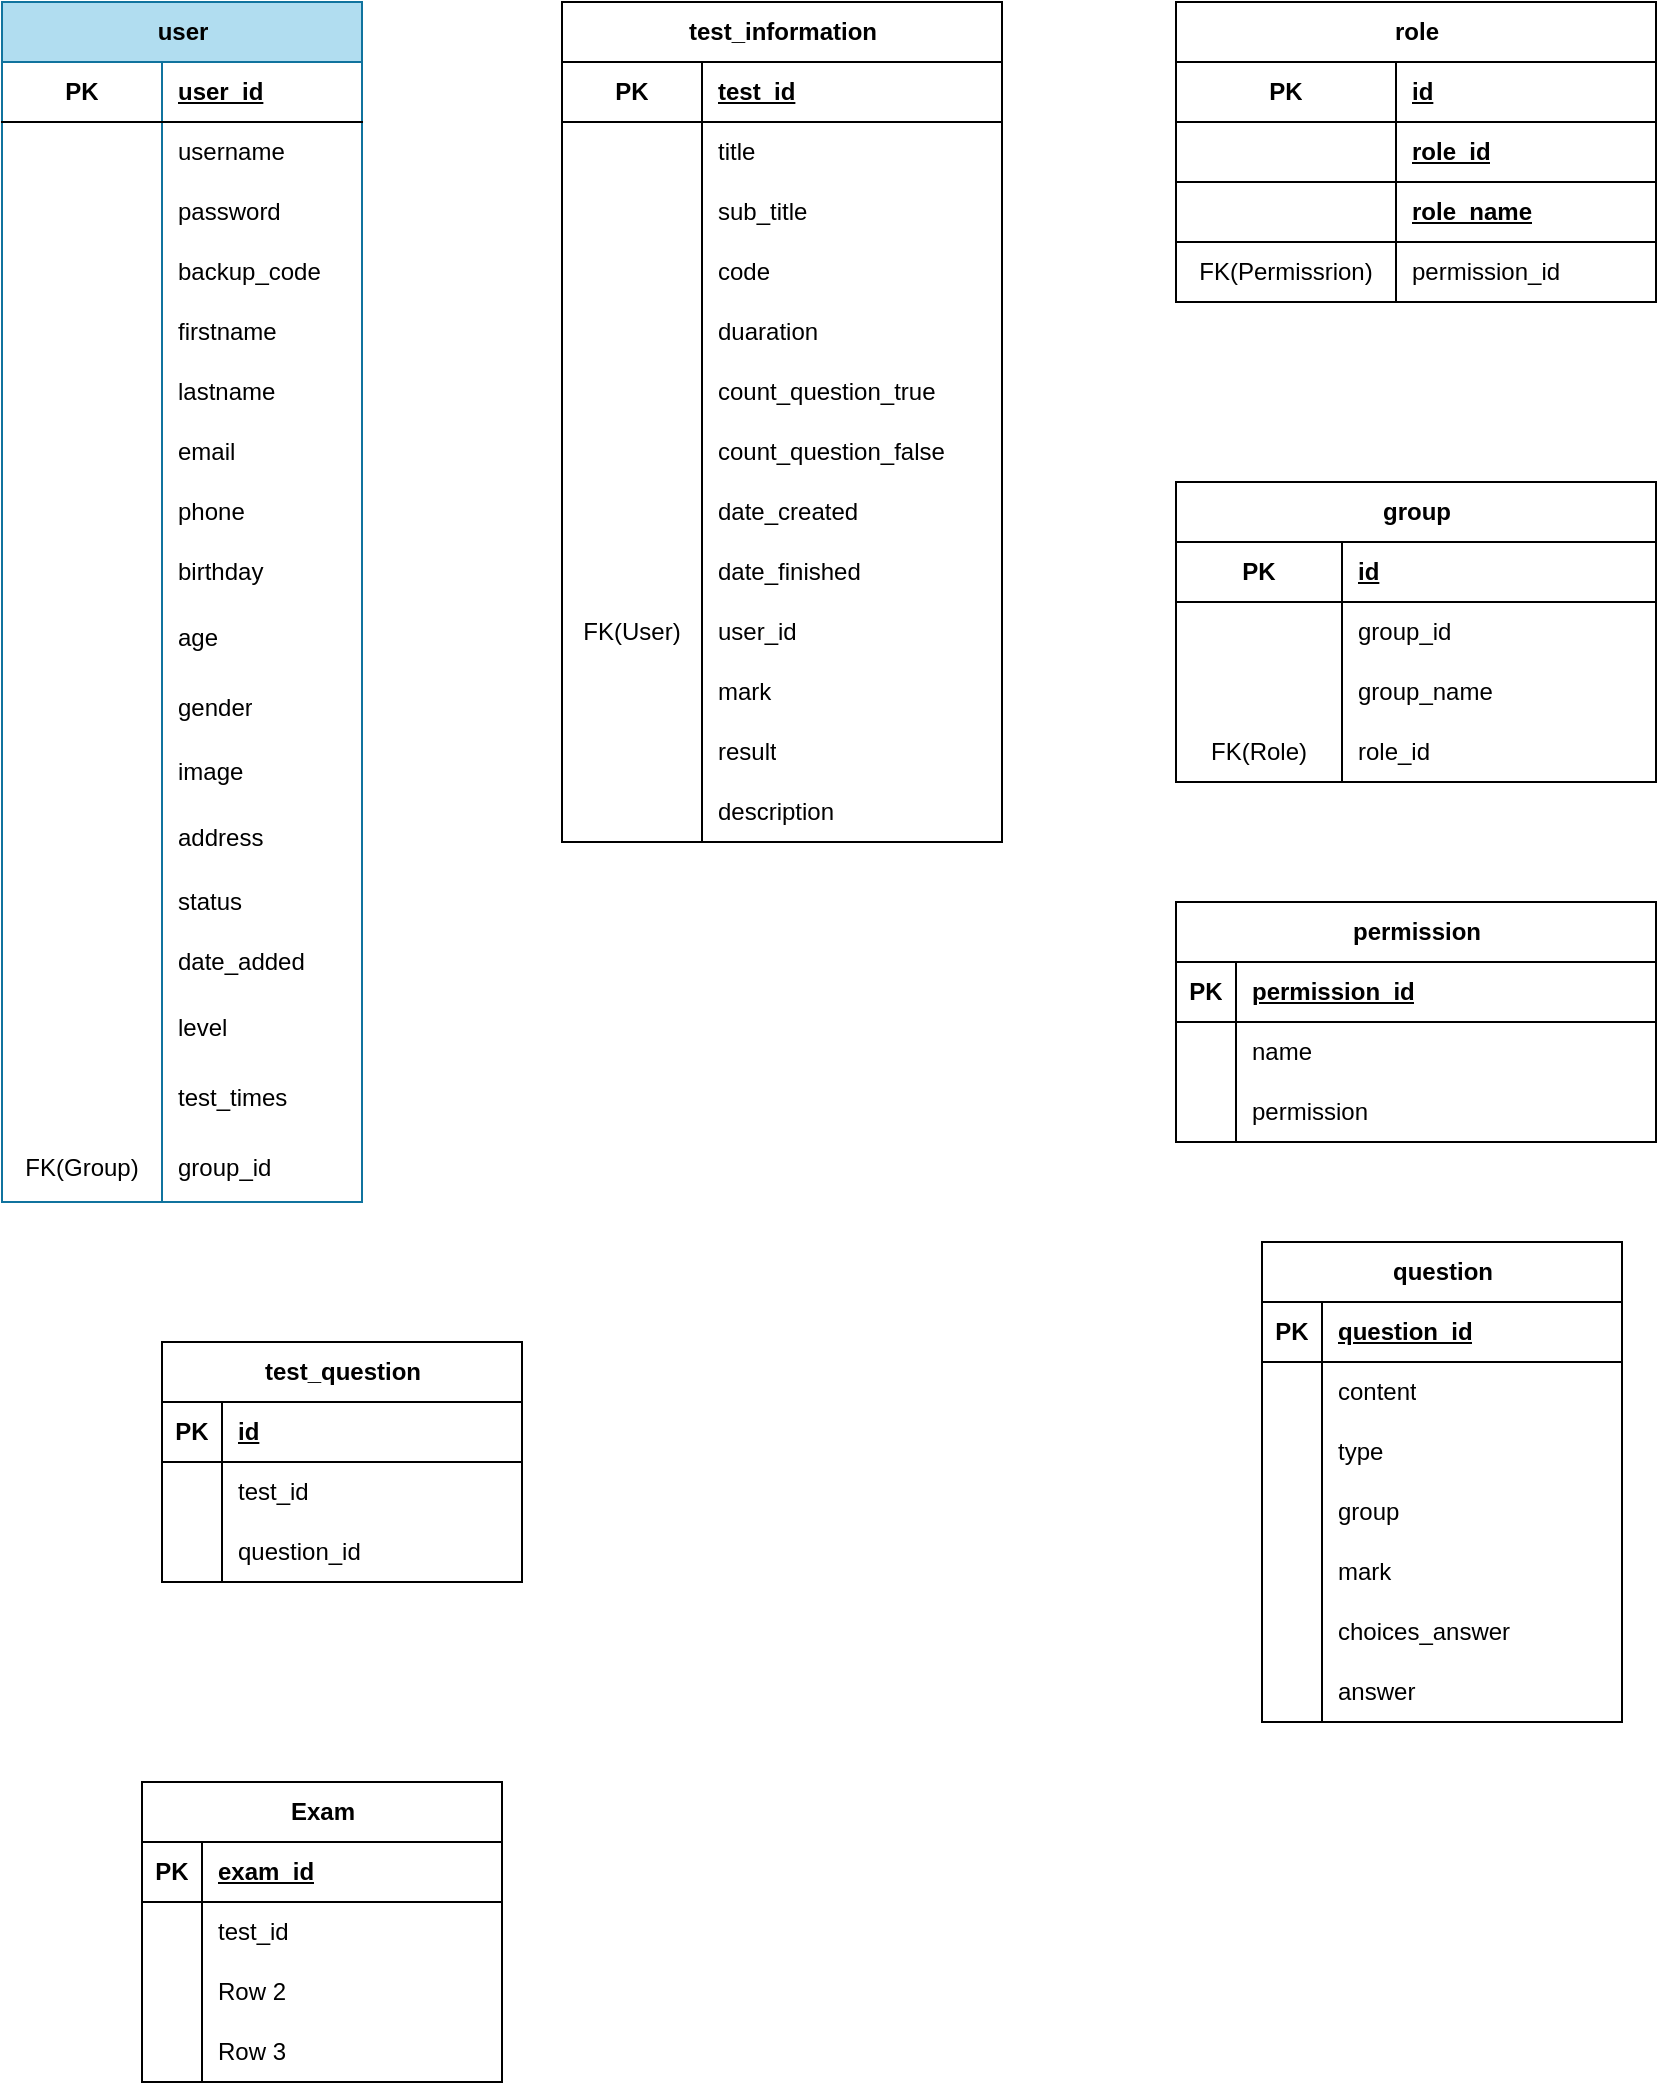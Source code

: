 <mxfile version="21.2.9" type="github">
  <diagram name="Trang-1" id="Cdz3vKeQnoIULwgqPeVI">
    <mxGraphModel dx="712" dy="754" grid="1" gridSize="10" guides="1" tooltips="1" connect="1" arrows="1" fold="1" page="1" pageScale="1" pageWidth="827" pageHeight="1169" math="0" shadow="0">
      <root>
        <mxCell id="0" />
        <mxCell id="1" parent="0" />
        <mxCell id="54f1GovUBqZnUj5Ud0q6-23" value="test_information" style="shape=table;startSize=30;container=1;collapsible=1;childLayout=tableLayout;fixedRows=1;rowLines=0;fontStyle=1;align=center;resizeLast=1;html=1;" parent="1" vertex="1">
          <mxGeometry x="280" y="40" width="220" height="420" as="geometry" />
        </mxCell>
        <mxCell id="54f1GovUBqZnUj5Ud0q6-24" value="" style="shape=tableRow;horizontal=0;startSize=0;swimlaneHead=0;swimlaneBody=0;fillColor=none;collapsible=0;dropTarget=0;points=[[0,0.5],[1,0.5]];portConstraint=eastwest;top=0;left=0;right=0;bottom=1;" parent="54f1GovUBqZnUj5Ud0q6-23" vertex="1">
          <mxGeometry y="30" width="220" height="30" as="geometry" />
        </mxCell>
        <mxCell id="54f1GovUBqZnUj5Ud0q6-25" value="PK" style="shape=partialRectangle;connectable=0;fillColor=none;top=0;left=0;bottom=0;right=0;fontStyle=1;overflow=hidden;whiteSpace=wrap;html=1;" parent="54f1GovUBqZnUj5Ud0q6-24" vertex="1">
          <mxGeometry width="70" height="30" as="geometry">
            <mxRectangle width="70" height="30" as="alternateBounds" />
          </mxGeometry>
        </mxCell>
        <mxCell id="54f1GovUBqZnUj5Ud0q6-26" value="test_id" style="shape=partialRectangle;connectable=0;fillColor=none;top=0;left=0;bottom=0;right=0;align=left;spacingLeft=6;fontStyle=5;overflow=hidden;whiteSpace=wrap;html=1;" parent="54f1GovUBqZnUj5Ud0q6-24" vertex="1">
          <mxGeometry x="70" width="150" height="30" as="geometry">
            <mxRectangle width="150" height="30" as="alternateBounds" />
          </mxGeometry>
        </mxCell>
        <mxCell id="54f1GovUBqZnUj5Ud0q6-27" value="" style="shape=tableRow;horizontal=0;startSize=0;swimlaneHead=0;swimlaneBody=0;fillColor=none;collapsible=0;dropTarget=0;points=[[0,0.5],[1,0.5]];portConstraint=eastwest;top=0;left=0;right=0;bottom=0;" parent="54f1GovUBqZnUj5Ud0q6-23" vertex="1">
          <mxGeometry y="60" width="220" height="30" as="geometry" />
        </mxCell>
        <mxCell id="54f1GovUBqZnUj5Ud0q6-28" value="" style="shape=partialRectangle;connectable=0;fillColor=none;top=0;left=0;bottom=0;right=0;editable=1;overflow=hidden;whiteSpace=wrap;html=1;" parent="54f1GovUBqZnUj5Ud0q6-27" vertex="1">
          <mxGeometry width="70" height="30" as="geometry">
            <mxRectangle width="70" height="30" as="alternateBounds" />
          </mxGeometry>
        </mxCell>
        <mxCell id="54f1GovUBqZnUj5Ud0q6-29" value="title" style="shape=partialRectangle;connectable=0;fillColor=none;top=0;left=0;bottom=0;right=0;align=left;spacingLeft=6;overflow=hidden;whiteSpace=wrap;html=1;" parent="54f1GovUBqZnUj5Ud0q6-27" vertex="1">
          <mxGeometry x="70" width="150" height="30" as="geometry">
            <mxRectangle width="150" height="30" as="alternateBounds" />
          </mxGeometry>
        </mxCell>
        <mxCell id="BmNx6DvhipCwxeSsactK-32" value="" style="shape=tableRow;horizontal=0;startSize=0;swimlaneHead=0;swimlaneBody=0;fillColor=none;collapsible=0;dropTarget=0;points=[[0,0.5],[1,0.5]];portConstraint=eastwest;top=0;left=0;right=0;bottom=0;" parent="54f1GovUBqZnUj5Ud0q6-23" vertex="1">
          <mxGeometry y="90" width="220" height="30" as="geometry" />
        </mxCell>
        <mxCell id="BmNx6DvhipCwxeSsactK-33" value="" style="shape=partialRectangle;connectable=0;fillColor=none;top=0;left=0;bottom=0;right=0;editable=1;overflow=hidden;whiteSpace=wrap;html=1;" parent="BmNx6DvhipCwxeSsactK-32" vertex="1">
          <mxGeometry width="70" height="30" as="geometry">
            <mxRectangle width="70" height="30" as="alternateBounds" />
          </mxGeometry>
        </mxCell>
        <mxCell id="BmNx6DvhipCwxeSsactK-34" value="sub_title" style="shape=partialRectangle;connectable=0;fillColor=none;top=0;left=0;bottom=0;right=0;align=left;spacingLeft=6;overflow=hidden;whiteSpace=wrap;html=1;" parent="BmNx6DvhipCwxeSsactK-32" vertex="1">
          <mxGeometry x="70" width="150" height="30" as="geometry">
            <mxRectangle width="150" height="30" as="alternateBounds" />
          </mxGeometry>
        </mxCell>
        <mxCell id="54f1GovUBqZnUj5Ud0q6-30" value="" style="shape=tableRow;horizontal=0;startSize=0;swimlaneHead=0;swimlaneBody=0;fillColor=none;collapsible=0;dropTarget=0;points=[[0,0.5],[1,0.5]];portConstraint=eastwest;top=0;left=0;right=0;bottom=0;" parent="54f1GovUBqZnUj5Ud0q6-23" vertex="1">
          <mxGeometry y="120" width="220" height="30" as="geometry" />
        </mxCell>
        <mxCell id="54f1GovUBqZnUj5Ud0q6-31" value="" style="shape=partialRectangle;connectable=0;fillColor=none;top=0;left=0;bottom=0;right=0;editable=1;overflow=hidden;whiteSpace=wrap;html=1;" parent="54f1GovUBqZnUj5Ud0q6-30" vertex="1">
          <mxGeometry width="70" height="30" as="geometry">
            <mxRectangle width="70" height="30" as="alternateBounds" />
          </mxGeometry>
        </mxCell>
        <mxCell id="54f1GovUBqZnUj5Ud0q6-32" value="code" style="shape=partialRectangle;connectable=0;fillColor=none;top=0;left=0;bottom=0;right=0;align=left;spacingLeft=6;overflow=hidden;whiteSpace=wrap;html=1;" parent="54f1GovUBqZnUj5Ud0q6-30" vertex="1">
          <mxGeometry x="70" width="150" height="30" as="geometry">
            <mxRectangle width="150" height="30" as="alternateBounds" />
          </mxGeometry>
        </mxCell>
        <mxCell id="54f1GovUBqZnUj5Ud0q6-33" value="" style="shape=tableRow;horizontal=0;startSize=0;swimlaneHead=0;swimlaneBody=0;fillColor=none;collapsible=0;dropTarget=0;points=[[0,0.5],[1,0.5]];portConstraint=eastwest;top=0;left=0;right=0;bottom=0;" parent="54f1GovUBqZnUj5Ud0q6-23" vertex="1">
          <mxGeometry y="150" width="220" height="30" as="geometry" />
        </mxCell>
        <mxCell id="54f1GovUBqZnUj5Ud0q6-34" value="" style="shape=partialRectangle;connectable=0;fillColor=none;top=0;left=0;bottom=0;right=0;editable=1;overflow=hidden;whiteSpace=wrap;html=1;" parent="54f1GovUBqZnUj5Ud0q6-33" vertex="1">
          <mxGeometry width="70" height="30" as="geometry">
            <mxRectangle width="70" height="30" as="alternateBounds" />
          </mxGeometry>
        </mxCell>
        <mxCell id="54f1GovUBqZnUj5Ud0q6-35" value="duaration" style="shape=partialRectangle;connectable=0;fillColor=none;top=0;left=0;bottom=0;right=0;align=left;spacingLeft=6;overflow=hidden;whiteSpace=wrap;html=1;" parent="54f1GovUBqZnUj5Ud0q6-33" vertex="1">
          <mxGeometry x="70" width="150" height="30" as="geometry">
            <mxRectangle width="150" height="30" as="alternateBounds" />
          </mxGeometry>
        </mxCell>
        <mxCell id="54f1GovUBqZnUj5Ud0q6-36" value="" style="shape=tableRow;horizontal=0;startSize=0;swimlaneHead=0;swimlaneBody=0;fillColor=none;collapsible=0;dropTarget=0;points=[[0,0.5],[1,0.5]];portConstraint=eastwest;top=0;left=0;right=0;bottom=0;" parent="54f1GovUBqZnUj5Ud0q6-23" vertex="1">
          <mxGeometry y="180" width="220" height="30" as="geometry" />
        </mxCell>
        <mxCell id="54f1GovUBqZnUj5Ud0q6-37" value="" style="shape=partialRectangle;connectable=0;fillColor=none;top=0;left=0;bottom=0;right=0;editable=1;overflow=hidden;whiteSpace=wrap;html=1;" parent="54f1GovUBqZnUj5Ud0q6-36" vertex="1">
          <mxGeometry width="70" height="30" as="geometry">
            <mxRectangle width="70" height="30" as="alternateBounds" />
          </mxGeometry>
        </mxCell>
        <mxCell id="54f1GovUBqZnUj5Ud0q6-38" value="count_question_true" style="shape=partialRectangle;connectable=0;fillColor=none;top=0;left=0;bottom=0;right=0;align=left;spacingLeft=6;overflow=hidden;whiteSpace=wrap;html=1;" parent="54f1GovUBqZnUj5Ud0q6-36" vertex="1">
          <mxGeometry x="70" width="150" height="30" as="geometry">
            <mxRectangle width="150" height="30" as="alternateBounds" />
          </mxGeometry>
        </mxCell>
        <mxCell id="54f1GovUBqZnUj5Ud0q6-114" value="" style="shape=tableRow;horizontal=0;startSize=0;swimlaneHead=0;swimlaneBody=0;fillColor=none;collapsible=0;dropTarget=0;points=[[0,0.5],[1,0.5]];portConstraint=eastwest;top=0;left=0;right=0;bottom=0;" parent="54f1GovUBqZnUj5Ud0q6-23" vertex="1">
          <mxGeometry y="210" width="220" height="30" as="geometry" />
        </mxCell>
        <mxCell id="54f1GovUBqZnUj5Ud0q6-115" value="" style="shape=partialRectangle;connectable=0;fillColor=none;top=0;left=0;bottom=0;right=0;editable=1;overflow=hidden;whiteSpace=wrap;html=1;" parent="54f1GovUBqZnUj5Ud0q6-114" vertex="1">
          <mxGeometry width="70" height="30" as="geometry">
            <mxRectangle width="70" height="30" as="alternateBounds" />
          </mxGeometry>
        </mxCell>
        <mxCell id="54f1GovUBqZnUj5Ud0q6-116" value="count_question_false" style="shape=partialRectangle;connectable=0;fillColor=none;top=0;left=0;bottom=0;right=0;align=left;spacingLeft=6;overflow=hidden;whiteSpace=wrap;html=1;" parent="54f1GovUBqZnUj5Ud0q6-114" vertex="1">
          <mxGeometry x="70" width="150" height="30" as="geometry">
            <mxRectangle width="150" height="30" as="alternateBounds" />
          </mxGeometry>
        </mxCell>
        <mxCell id="54f1GovUBqZnUj5Ud0q6-117" value="" style="shape=tableRow;horizontal=0;startSize=0;swimlaneHead=0;swimlaneBody=0;fillColor=none;collapsible=0;dropTarget=0;points=[[0,0.5],[1,0.5]];portConstraint=eastwest;top=0;left=0;right=0;bottom=0;" parent="54f1GovUBqZnUj5Ud0q6-23" vertex="1">
          <mxGeometry y="240" width="220" height="30" as="geometry" />
        </mxCell>
        <mxCell id="54f1GovUBqZnUj5Ud0q6-118" value="" style="shape=partialRectangle;connectable=0;fillColor=none;top=0;left=0;bottom=0;right=0;editable=1;overflow=hidden;whiteSpace=wrap;html=1;" parent="54f1GovUBqZnUj5Ud0q6-117" vertex="1">
          <mxGeometry width="70" height="30" as="geometry">
            <mxRectangle width="70" height="30" as="alternateBounds" />
          </mxGeometry>
        </mxCell>
        <mxCell id="54f1GovUBqZnUj5Ud0q6-119" value="date_created" style="shape=partialRectangle;connectable=0;fillColor=none;top=0;left=0;bottom=0;right=0;align=left;spacingLeft=6;overflow=hidden;whiteSpace=wrap;html=1;" parent="54f1GovUBqZnUj5Ud0q6-117" vertex="1">
          <mxGeometry x="70" width="150" height="30" as="geometry">
            <mxRectangle width="150" height="30" as="alternateBounds" />
          </mxGeometry>
        </mxCell>
        <mxCell id="54f1GovUBqZnUj5Ud0q6-120" value="" style="shape=tableRow;horizontal=0;startSize=0;swimlaneHead=0;swimlaneBody=0;fillColor=none;collapsible=0;dropTarget=0;points=[[0,0.5],[1,0.5]];portConstraint=eastwest;top=0;left=0;right=0;bottom=0;" parent="54f1GovUBqZnUj5Ud0q6-23" vertex="1">
          <mxGeometry y="270" width="220" height="30" as="geometry" />
        </mxCell>
        <mxCell id="54f1GovUBqZnUj5Ud0q6-121" value="" style="shape=partialRectangle;connectable=0;fillColor=none;top=0;left=0;bottom=0;right=0;editable=1;overflow=hidden;whiteSpace=wrap;html=1;" parent="54f1GovUBqZnUj5Ud0q6-120" vertex="1">
          <mxGeometry width="70" height="30" as="geometry">
            <mxRectangle width="70" height="30" as="alternateBounds" />
          </mxGeometry>
        </mxCell>
        <mxCell id="54f1GovUBqZnUj5Ud0q6-122" value="date_finished" style="shape=partialRectangle;connectable=0;fillColor=none;top=0;left=0;bottom=0;right=0;align=left;spacingLeft=6;overflow=hidden;whiteSpace=wrap;html=1;" parent="54f1GovUBqZnUj5Ud0q6-120" vertex="1">
          <mxGeometry x="70" width="150" height="30" as="geometry">
            <mxRectangle width="150" height="30" as="alternateBounds" />
          </mxGeometry>
        </mxCell>
        <mxCell id="54f1GovUBqZnUj5Ud0q6-39" value="" style="shape=tableRow;horizontal=0;startSize=0;swimlaneHead=0;swimlaneBody=0;fillColor=none;collapsible=0;dropTarget=0;points=[[0,0.5],[1,0.5]];portConstraint=eastwest;top=0;left=0;right=0;bottom=0;" parent="54f1GovUBqZnUj5Ud0q6-23" vertex="1">
          <mxGeometry y="300" width="220" height="30" as="geometry" />
        </mxCell>
        <mxCell id="54f1GovUBqZnUj5Ud0q6-40" value="FK(User)" style="shape=partialRectangle;connectable=0;fillColor=none;top=0;left=0;bottom=0;right=0;editable=1;overflow=hidden;whiteSpace=wrap;html=1;" parent="54f1GovUBqZnUj5Ud0q6-39" vertex="1">
          <mxGeometry width="70" height="30" as="geometry">
            <mxRectangle width="70" height="30" as="alternateBounds" />
          </mxGeometry>
        </mxCell>
        <mxCell id="54f1GovUBqZnUj5Ud0q6-41" value="user_id" style="shape=partialRectangle;connectable=0;fillColor=none;top=0;left=0;bottom=0;right=0;align=left;spacingLeft=6;overflow=hidden;whiteSpace=wrap;html=1;" parent="54f1GovUBqZnUj5Ud0q6-39" vertex="1">
          <mxGeometry x="70" width="150" height="30" as="geometry">
            <mxRectangle width="150" height="30" as="alternateBounds" />
          </mxGeometry>
        </mxCell>
        <mxCell id="54f1GovUBqZnUj5Ud0q6-42" value="" style="shape=tableRow;horizontal=0;startSize=0;swimlaneHead=0;swimlaneBody=0;fillColor=none;collapsible=0;dropTarget=0;points=[[0,0.5],[1,0.5]];portConstraint=eastwest;top=0;left=0;right=0;bottom=0;" parent="54f1GovUBqZnUj5Ud0q6-23" vertex="1">
          <mxGeometry y="330" width="220" height="30" as="geometry" />
        </mxCell>
        <mxCell id="54f1GovUBqZnUj5Ud0q6-43" value="" style="shape=partialRectangle;connectable=0;fillColor=none;top=0;left=0;bottom=0;right=0;editable=1;overflow=hidden;whiteSpace=wrap;html=1;" parent="54f1GovUBqZnUj5Ud0q6-42" vertex="1">
          <mxGeometry width="70" height="30" as="geometry">
            <mxRectangle width="70" height="30" as="alternateBounds" />
          </mxGeometry>
        </mxCell>
        <mxCell id="54f1GovUBqZnUj5Ud0q6-44" value="mark" style="shape=partialRectangle;connectable=0;fillColor=none;top=0;left=0;bottom=0;right=0;align=left;spacingLeft=6;overflow=hidden;whiteSpace=wrap;html=1;" parent="54f1GovUBqZnUj5Ud0q6-42" vertex="1">
          <mxGeometry x="70" width="150" height="30" as="geometry">
            <mxRectangle width="150" height="30" as="alternateBounds" />
          </mxGeometry>
        </mxCell>
        <mxCell id="54f1GovUBqZnUj5Ud0q6-111" value="" style="shape=tableRow;horizontal=0;startSize=0;swimlaneHead=0;swimlaneBody=0;fillColor=none;collapsible=0;dropTarget=0;points=[[0,0.5],[1,0.5]];portConstraint=eastwest;top=0;left=0;right=0;bottom=0;" parent="54f1GovUBqZnUj5Ud0q6-23" vertex="1">
          <mxGeometry y="360" width="220" height="30" as="geometry" />
        </mxCell>
        <mxCell id="54f1GovUBqZnUj5Ud0q6-112" value="" style="shape=partialRectangle;connectable=0;fillColor=none;top=0;left=0;bottom=0;right=0;editable=1;overflow=hidden;whiteSpace=wrap;html=1;" parent="54f1GovUBqZnUj5Ud0q6-111" vertex="1">
          <mxGeometry width="70" height="30" as="geometry">
            <mxRectangle width="70" height="30" as="alternateBounds" />
          </mxGeometry>
        </mxCell>
        <mxCell id="54f1GovUBqZnUj5Ud0q6-113" value="result" style="shape=partialRectangle;connectable=0;fillColor=none;top=0;left=0;bottom=0;right=0;align=left;spacingLeft=6;overflow=hidden;whiteSpace=wrap;html=1;" parent="54f1GovUBqZnUj5Ud0q6-111" vertex="1">
          <mxGeometry x="70" width="150" height="30" as="geometry">
            <mxRectangle width="150" height="30" as="alternateBounds" />
          </mxGeometry>
        </mxCell>
        <mxCell id="BmNx6DvhipCwxeSsactK-29" value="" style="shape=tableRow;horizontal=0;startSize=0;swimlaneHead=0;swimlaneBody=0;fillColor=none;collapsible=0;dropTarget=0;points=[[0,0.5],[1,0.5]];portConstraint=eastwest;top=0;left=0;right=0;bottom=0;" parent="54f1GovUBqZnUj5Ud0q6-23" vertex="1">
          <mxGeometry y="390" width="220" height="30" as="geometry" />
        </mxCell>
        <mxCell id="BmNx6DvhipCwxeSsactK-30" value="" style="shape=partialRectangle;connectable=0;fillColor=none;top=0;left=0;bottom=0;right=0;editable=1;overflow=hidden;whiteSpace=wrap;html=1;" parent="BmNx6DvhipCwxeSsactK-29" vertex="1">
          <mxGeometry width="70" height="30" as="geometry">
            <mxRectangle width="70" height="30" as="alternateBounds" />
          </mxGeometry>
        </mxCell>
        <mxCell id="BmNx6DvhipCwxeSsactK-31" value="description" style="shape=partialRectangle;connectable=0;fillColor=none;top=0;left=0;bottom=0;right=0;align=left;spacingLeft=6;overflow=hidden;whiteSpace=wrap;html=1;" parent="BmNx6DvhipCwxeSsactK-29" vertex="1">
          <mxGeometry x="70" width="150" height="30" as="geometry">
            <mxRectangle width="150" height="30" as="alternateBounds" />
          </mxGeometry>
        </mxCell>
        <mxCell id="54f1GovUBqZnUj5Ud0q6-54" value="role" style="shape=table;startSize=30;container=1;collapsible=1;childLayout=tableLayout;fixedRows=1;rowLines=0;fontStyle=1;align=center;resizeLast=1;html=1;" parent="1" vertex="1">
          <mxGeometry x="587" y="40" width="240" height="150" as="geometry" />
        </mxCell>
        <mxCell id="54f1GovUBqZnUj5Ud0q6-55" value="" style="shape=tableRow;horizontal=0;startSize=0;swimlaneHead=0;swimlaneBody=0;fillColor=none;collapsible=0;dropTarget=0;points=[[0,0.5],[1,0.5]];portConstraint=eastwest;top=0;left=0;right=0;bottom=1;" parent="54f1GovUBqZnUj5Ud0q6-54" vertex="1">
          <mxGeometry y="30" width="240" height="30" as="geometry" />
        </mxCell>
        <mxCell id="54f1GovUBqZnUj5Ud0q6-56" value="PK" style="shape=partialRectangle;connectable=0;fillColor=none;top=0;left=0;bottom=0;right=0;fontStyle=1;overflow=hidden;whiteSpace=wrap;html=1;" parent="54f1GovUBqZnUj5Ud0q6-55" vertex="1">
          <mxGeometry width="110" height="30" as="geometry">
            <mxRectangle width="110" height="30" as="alternateBounds" />
          </mxGeometry>
        </mxCell>
        <mxCell id="54f1GovUBqZnUj5Ud0q6-57" value="id" style="shape=partialRectangle;connectable=0;fillColor=none;top=0;left=0;bottom=0;right=0;align=left;spacingLeft=6;fontStyle=5;overflow=hidden;whiteSpace=wrap;html=1;" parent="54f1GovUBqZnUj5Ud0q6-55" vertex="1">
          <mxGeometry x="110" width="130" height="30" as="geometry">
            <mxRectangle width="130" height="30" as="alternateBounds" />
          </mxGeometry>
        </mxCell>
        <mxCell id="BmNx6DvhipCwxeSsactK-17" value="" style="shape=tableRow;horizontal=0;startSize=0;swimlaneHead=0;swimlaneBody=0;fillColor=none;collapsible=0;dropTarget=0;points=[[0,0.5],[1,0.5]];portConstraint=eastwest;top=0;left=0;right=0;bottom=1;" parent="54f1GovUBqZnUj5Ud0q6-54" vertex="1">
          <mxGeometry y="60" width="240" height="30" as="geometry" />
        </mxCell>
        <mxCell id="BmNx6DvhipCwxeSsactK-18" value="" style="shape=partialRectangle;connectable=0;fillColor=none;top=0;left=0;bottom=0;right=0;fontStyle=1;overflow=hidden;whiteSpace=wrap;html=1;" parent="BmNx6DvhipCwxeSsactK-17" vertex="1">
          <mxGeometry width="110" height="30" as="geometry">
            <mxRectangle width="110" height="30" as="alternateBounds" />
          </mxGeometry>
        </mxCell>
        <mxCell id="BmNx6DvhipCwxeSsactK-19" value="role_id" style="shape=partialRectangle;connectable=0;fillColor=none;top=0;left=0;bottom=0;right=0;align=left;spacingLeft=6;fontStyle=5;overflow=hidden;whiteSpace=wrap;html=1;" parent="BmNx6DvhipCwxeSsactK-17" vertex="1">
          <mxGeometry x="110" width="130" height="30" as="geometry">
            <mxRectangle width="130" height="30" as="alternateBounds" />
          </mxGeometry>
        </mxCell>
        <mxCell id="BmNx6DvhipCwxeSsactK-26" value="" style="shape=tableRow;horizontal=0;startSize=0;swimlaneHead=0;swimlaneBody=0;fillColor=none;collapsible=0;dropTarget=0;points=[[0,0.5],[1,0.5]];portConstraint=eastwest;top=0;left=0;right=0;bottom=1;" parent="54f1GovUBqZnUj5Ud0q6-54" vertex="1">
          <mxGeometry y="90" width="240" height="30" as="geometry" />
        </mxCell>
        <mxCell id="BmNx6DvhipCwxeSsactK-27" value="" style="shape=partialRectangle;connectable=0;fillColor=none;top=0;left=0;bottom=0;right=0;fontStyle=1;overflow=hidden;whiteSpace=wrap;html=1;" parent="BmNx6DvhipCwxeSsactK-26" vertex="1">
          <mxGeometry width="110" height="30" as="geometry">
            <mxRectangle width="110" height="30" as="alternateBounds" />
          </mxGeometry>
        </mxCell>
        <mxCell id="BmNx6DvhipCwxeSsactK-28" value="role_name" style="shape=partialRectangle;connectable=0;fillColor=none;top=0;left=0;bottom=0;right=0;align=left;spacingLeft=6;fontStyle=5;overflow=hidden;whiteSpace=wrap;html=1;" parent="BmNx6DvhipCwxeSsactK-26" vertex="1">
          <mxGeometry x="110" width="130" height="30" as="geometry">
            <mxRectangle width="130" height="30" as="alternateBounds" />
          </mxGeometry>
        </mxCell>
        <mxCell id="54f1GovUBqZnUj5Ud0q6-61" value="" style="shape=tableRow;horizontal=0;startSize=0;swimlaneHead=0;swimlaneBody=0;fillColor=none;collapsible=0;dropTarget=0;points=[[0,0.5],[1,0.5]];portConstraint=eastwest;top=0;left=0;right=0;bottom=0;" parent="54f1GovUBqZnUj5Ud0q6-54" vertex="1">
          <mxGeometry y="120" width="240" height="30" as="geometry" />
        </mxCell>
        <mxCell id="54f1GovUBqZnUj5Ud0q6-62" value="FK(Permissrion)" style="shape=partialRectangle;connectable=0;fillColor=none;top=0;left=0;bottom=0;right=0;editable=1;overflow=hidden;whiteSpace=wrap;html=1;" parent="54f1GovUBqZnUj5Ud0q6-61" vertex="1">
          <mxGeometry width="110" height="30" as="geometry">
            <mxRectangle width="110" height="30" as="alternateBounds" />
          </mxGeometry>
        </mxCell>
        <mxCell id="54f1GovUBqZnUj5Ud0q6-63" value="permission_id" style="shape=partialRectangle;connectable=0;fillColor=none;top=0;left=0;bottom=0;right=0;align=left;spacingLeft=6;overflow=hidden;whiteSpace=wrap;html=1;" parent="54f1GovUBqZnUj5Ud0q6-61" vertex="1">
          <mxGeometry x="110" width="130" height="30" as="geometry">
            <mxRectangle width="130" height="30" as="alternateBounds" />
          </mxGeometry>
        </mxCell>
        <mxCell id="54f1GovUBqZnUj5Ud0q6-67" value="permission" style="shape=table;startSize=30;container=1;collapsible=1;childLayout=tableLayout;fixedRows=1;rowLines=0;fontStyle=1;align=center;resizeLast=1;html=1;" parent="1" vertex="1">
          <mxGeometry x="587" y="490" width="240" height="120" as="geometry" />
        </mxCell>
        <mxCell id="54f1GovUBqZnUj5Ud0q6-68" value="" style="shape=tableRow;horizontal=0;startSize=0;swimlaneHead=0;swimlaneBody=0;fillColor=none;collapsible=0;dropTarget=0;points=[[0,0.5],[1,0.5]];portConstraint=eastwest;top=0;left=0;right=0;bottom=1;" parent="54f1GovUBqZnUj5Ud0q6-67" vertex="1">
          <mxGeometry y="30" width="240" height="30" as="geometry" />
        </mxCell>
        <mxCell id="54f1GovUBqZnUj5Ud0q6-69" value="PK" style="shape=partialRectangle;connectable=0;fillColor=none;top=0;left=0;bottom=0;right=0;fontStyle=1;overflow=hidden;whiteSpace=wrap;html=1;" parent="54f1GovUBqZnUj5Ud0q6-68" vertex="1">
          <mxGeometry width="30" height="30" as="geometry">
            <mxRectangle width="30" height="30" as="alternateBounds" />
          </mxGeometry>
        </mxCell>
        <mxCell id="54f1GovUBqZnUj5Ud0q6-70" value="permission_id" style="shape=partialRectangle;connectable=0;fillColor=none;top=0;left=0;bottom=0;right=0;align=left;spacingLeft=6;fontStyle=5;overflow=hidden;whiteSpace=wrap;html=1;" parent="54f1GovUBqZnUj5Ud0q6-68" vertex="1">
          <mxGeometry x="30" width="210" height="30" as="geometry">
            <mxRectangle width="210" height="30" as="alternateBounds" />
          </mxGeometry>
        </mxCell>
        <mxCell id="54f1GovUBqZnUj5Ud0q6-74" value="" style="shape=tableRow;horizontal=0;startSize=0;swimlaneHead=0;swimlaneBody=0;fillColor=none;collapsible=0;dropTarget=0;points=[[0,0.5],[1,0.5]];portConstraint=eastwest;top=0;left=0;right=0;bottom=0;" parent="54f1GovUBqZnUj5Ud0q6-67" vertex="1">
          <mxGeometry y="60" width="240" height="30" as="geometry" />
        </mxCell>
        <mxCell id="54f1GovUBqZnUj5Ud0q6-75" value="" style="shape=partialRectangle;connectable=0;fillColor=none;top=0;left=0;bottom=0;right=0;editable=1;overflow=hidden;whiteSpace=wrap;html=1;" parent="54f1GovUBqZnUj5Ud0q6-74" vertex="1">
          <mxGeometry width="30" height="30" as="geometry">
            <mxRectangle width="30" height="30" as="alternateBounds" />
          </mxGeometry>
        </mxCell>
        <mxCell id="54f1GovUBqZnUj5Ud0q6-76" value="name" style="shape=partialRectangle;connectable=0;fillColor=none;top=0;left=0;bottom=0;right=0;align=left;spacingLeft=6;overflow=hidden;whiteSpace=wrap;html=1;" parent="54f1GovUBqZnUj5Ud0q6-74" vertex="1">
          <mxGeometry x="30" width="210" height="30" as="geometry">
            <mxRectangle width="210" height="30" as="alternateBounds" />
          </mxGeometry>
        </mxCell>
        <mxCell id="BmNx6DvhipCwxeSsactK-20" value="" style="shape=tableRow;horizontal=0;startSize=0;swimlaneHead=0;swimlaneBody=0;fillColor=none;collapsible=0;dropTarget=0;points=[[0,0.5],[1,0.5]];portConstraint=eastwest;top=0;left=0;right=0;bottom=0;" parent="54f1GovUBqZnUj5Ud0q6-67" vertex="1">
          <mxGeometry y="90" width="240" height="30" as="geometry" />
        </mxCell>
        <mxCell id="BmNx6DvhipCwxeSsactK-21" value="" style="shape=partialRectangle;connectable=0;fillColor=none;top=0;left=0;bottom=0;right=0;editable=1;overflow=hidden;whiteSpace=wrap;html=1;" parent="BmNx6DvhipCwxeSsactK-20" vertex="1">
          <mxGeometry width="30" height="30" as="geometry">
            <mxRectangle width="30" height="30" as="alternateBounds" />
          </mxGeometry>
        </mxCell>
        <mxCell id="BmNx6DvhipCwxeSsactK-22" value="permission" style="shape=partialRectangle;connectable=0;fillColor=none;top=0;left=0;bottom=0;right=0;align=left;spacingLeft=6;overflow=hidden;whiteSpace=wrap;html=1;" parent="BmNx6DvhipCwxeSsactK-20" vertex="1">
          <mxGeometry x="30" width="210" height="30" as="geometry">
            <mxRectangle width="210" height="30" as="alternateBounds" />
          </mxGeometry>
        </mxCell>
        <object label="user" placeholders="1" id="54f1GovUBqZnUj5Ud0q6-1">
          <mxCell style="shape=table;startSize=30;container=1;collapsible=1;childLayout=tableLayout;fixedRows=1;rowLines=0;fontStyle=1;align=center;resizeLast=1;html=1;fillColor=#b1ddf0;strokeColor=#10739e;" parent="1" vertex="1">
            <mxGeometry y="40" width="180" height="600" as="geometry" />
          </mxCell>
        </object>
        <mxCell id="54f1GovUBqZnUj5Ud0q6-2" value="" style="shape=tableRow;horizontal=0;startSize=0;swimlaneHead=0;swimlaneBody=0;fillColor=none;collapsible=0;dropTarget=0;points=[[0,0.5],[1,0.5]];portConstraint=eastwest;top=0;left=0;right=0;bottom=1;" parent="54f1GovUBqZnUj5Ud0q6-1" vertex="1">
          <mxGeometry y="30" width="180" height="30" as="geometry" />
        </mxCell>
        <mxCell id="54f1GovUBqZnUj5Ud0q6-3" value="PK" style="shape=partialRectangle;connectable=0;fillColor=none;top=0;left=0;bottom=0;right=0;fontStyle=1;overflow=hidden;whiteSpace=wrap;html=1;" parent="54f1GovUBqZnUj5Ud0q6-2" vertex="1">
          <mxGeometry width="80" height="30" as="geometry">
            <mxRectangle width="80" height="30" as="alternateBounds" />
          </mxGeometry>
        </mxCell>
        <mxCell id="54f1GovUBqZnUj5Ud0q6-4" value="user_id" style="shape=partialRectangle;connectable=0;fillColor=none;top=0;left=0;bottom=0;right=0;align=left;spacingLeft=6;fontStyle=5;overflow=hidden;whiteSpace=wrap;html=1;" parent="54f1GovUBqZnUj5Ud0q6-2" vertex="1">
          <mxGeometry x="80" width="100" height="30" as="geometry">
            <mxRectangle width="100" height="30" as="alternateBounds" />
          </mxGeometry>
        </mxCell>
        <mxCell id="54f1GovUBqZnUj5Ud0q6-5" value="" style="shape=tableRow;horizontal=0;startSize=0;swimlaneHead=0;swimlaneBody=0;fillColor=none;collapsible=0;dropTarget=0;points=[[0,0.5],[1,0.5]];portConstraint=eastwest;top=0;left=0;right=0;bottom=0;" parent="54f1GovUBqZnUj5Ud0q6-1" vertex="1">
          <mxGeometry y="60" width="180" height="30" as="geometry" />
        </mxCell>
        <mxCell id="54f1GovUBqZnUj5Ud0q6-6" value="" style="shape=partialRectangle;connectable=0;fillColor=none;top=0;left=0;bottom=0;right=0;editable=1;overflow=hidden;whiteSpace=wrap;html=1;" parent="54f1GovUBqZnUj5Ud0q6-5" vertex="1">
          <mxGeometry width="80" height="30" as="geometry">
            <mxRectangle width="80" height="30" as="alternateBounds" />
          </mxGeometry>
        </mxCell>
        <mxCell id="54f1GovUBqZnUj5Ud0q6-7" value="username&lt;span style=&quot;white-space: pre;&quot;&gt; &lt;/span&gt;" style="shape=partialRectangle;connectable=0;fillColor=none;top=0;left=0;bottom=0;right=0;align=left;spacingLeft=6;overflow=hidden;whiteSpace=wrap;html=1;" parent="54f1GovUBqZnUj5Ud0q6-5" vertex="1">
          <mxGeometry x="80" width="100" height="30" as="geometry">
            <mxRectangle width="100" height="30" as="alternateBounds" />
          </mxGeometry>
        </mxCell>
        <mxCell id="54f1GovUBqZnUj5Ud0q6-80" value="" style="shape=tableRow;horizontal=0;startSize=0;swimlaneHead=0;swimlaneBody=0;fillColor=none;collapsible=0;dropTarget=0;points=[[0,0.5],[1,0.5]];portConstraint=eastwest;top=0;left=0;right=0;bottom=0;" parent="54f1GovUBqZnUj5Ud0q6-1" vertex="1">
          <mxGeometry y="90" width="180" height="30" as="geometry" />
        </mxCell>
        <mxCell id="54f1GovUBqZnUj5Ud0q6-81" value="" style="shape=partialRectangle;connectable=0;fillColor=none;top=0;left=0;bottom=0;right=0;editable=1;overflow=hidden;whiteSpace=wrap;html=1;" parent="54f1GovUBqZnUj5Ud0q6-80" vertex="1">
          <mxGeometry width="80" height="30" as="geometry">
            <mxRectangle width="80" height="30" as="alternateBounds" />
          </mxGeometry>
        </mxCell>
        <mxCell id="54f1GovUBqZnUj5Ud0q6-82" value="password" style="shape=partialRectangle;connectable=0;fillColor=none;top=0;left=0;bottom=0;right=0;align=left;spacingLeft=6;overflow=hidden;whiteSpace=wrap;html=1;" parent="54f1GovUBqZnUj5Ud0q6-80" vertex="1">
          <mxGeometry x="80" width="100" height="30" as="geometry">
            <mxRectangle width="100" height="30" as="alternateBounds" />
          </mxGeometry>
        </mxCell>
        <mxCell id="Wo0M4S5aOiPQ_HfGj3OZ-13" value="" style="shape=tableRow;horizontal=0;startSize=0;swimlaneHead=0;swimlaneBody=0;fillColor=none;collapsible=0;dropTarget=0;points=[[0,0.5],[1,0.5]];portConstraint=eastwest;top=0;left=0;right=0;bottom=0;" vertex="1" parent="54f1GovUBqZnUj5Ud0q6-1">
          <mxGeometry y="120" width="180" height="30" as="geometry" />
        </mxCell>
        <mxCell id="Wo0M4S5aOiPQ_HfGj3OZ-14" value="" style="shape=partialRectangle;connectable=0;fillColor=none;top=0;left=0;bottom=0;right=0;editable=1;overflow=hidden;whiteSpace=wrap;html=1;" vertex="1" parent="Wo0M4S5aOiPQ_HfGj3OZ-13">
          <mxGeometry width="80" height="30" as="geometry">
            <mxRectangle width="80" height="30" as="alternateBounds" />
          </mxGeometry>
        </mxCell>
        <mxCell id="Wo0M4S5aOiPQ_HfGj3OZ-15" value="backup_code" style="shape=partialRectangle;connectable=0;fillColor=none;top=0;left=0;bottom=0;right=0;align=left;spacingLeft=6;overflow=hidden;whiteSpace=wrap;html=1;" vertex="1" parent="Wo0M4S5aOiPQ_HfGj3OZ-13">
          <mxGeometry x="80" width="100" height="30" as="geometry">
            <mxRectangle width="100" height="30" as="alternateBounds" />
          </mxGeometry>
        </mxCell>
        <mxCell id="54f1GovUBqZnUj5Ud0q6-83" value="" style="shape=tableRow;horizontal=0;startSize=0;swimlaneHead=0;swimlaneBody=0;fillColor=none;collapsible=0;dropTarget=0;points=[[0,0.5],[1,0.5]];portConstraint=eastwest;top=0;left=0;right=0;bottom=0;" parent="54f1GovUBqZnUj5Ud0q6-1" vertex="1">
          <mxGeometry y="150" width="180" height="30" as="geometry" />
        </mxCell>
        <mxCell id="54f1GovUBqZnUj5Ud0q6-84" value="" style="shape=partialRectangle;connectable=0;fillColor=none;top=0;left=0;bottom=0;right=0;editable=1;overflow=hidden;whiteSpace=wrap;html=1;" parent="54f1GovUBqZnUj5Ud0q6-83" vertex="1">
          <mxGeometry width="80" height="30" as="geometry">
            <mxRectangle width="80" height="30" as="alternateBounds" />
          </mxGeometry>
        </mxCell>
        <mxCell id="54f1GovUBqZnUj5Ud0q6-85" value="firstname" style="shape=partialRectangle;connectable=0;fillColor=none;top=0;left=0;bottom=0;right=0;align=left;spacingLeft=6;overflow=hidden;whiteSpace=wrap;html=1;" parent="54f1GovUBqZnUj5Ud0q6-83" vertex="1">
          <mxGeometry x="80" width="100" height="30" as="geometry">
            <mxRectangle width="100" height="30" as="alternateBounds" />
          </mxGeometry>
        </mxCell>
        <mxCell id="54f1GovUBqZnUj5Ud0q6-89" value="" style="shape=tableRow;horizontal=0;startSize=0;swimlaneHead=0;swimlaneBody=0;fillColor=none;collapsible=0;dropTarget=0;points=[[0,0.5],[1,0.5]];portConstraint=eastwest;top=0;left=0;right=0;bottom=0;" parent="54f1GovUBqZnUj5Ud0q6-1" vertex="1">
          <mxGeometry y="180" width="180" height="30" as="geometry" />
        </mxCell>
        <mxCell id="54f1GovUBqZnUj5Ud0q6-90" value="" style="shape=partialRectangle;connectable=0;fillColor=none;top=0;left=0;bottom=0;right=0;editable=1;overflow=hidden;whiteSpace=wrap;html=1;" parent="54f1GovUBqZnUj5Ud0q6-89" vertex="1">
          <mxGeometry width="80" height="30" as="geometry">
            <mxRectangle width="80" height="30" as="alternateBounds" />
          </mxGeometry>
        </mxCell>
        <mxCell id="54f1GovUBqZnUj5Ud0q6-91" value="lastname" style="shape=partialRectangle;connectable=0;fillColor=none;top=0;left=0;bottom=0;right=0;align=left;spacingLeft=6;overflow=hidden;whiteSpace=wrap;html=1;" parent="54f1GovUBqZnUj5Ud0q6-89" vertex="1">
          <mxGeometry x="80" width="100" height="30" as="geometry">
            <mxRectangle width="100" height="30" as="alternateBounds" />
          </mxGeometry>
        </mxCell>
        <mxCell id="54f1GovUBqZnUj5Ud0q6-48" value="" style="shape=tableRow;horizontal=0;startSize=0;swimlaneHead=0;swimlaneBody=0;fillColor=none;collapsible=0;dropTarget=0;points=[[0,0.5],[1,0.5]];portConstraint=eastwest;top=0;left=0;right=0;bottom=0;" parent="54f1GovUBqZnUj5Ud0q6-1" vertex="1">
          <mxGeometry y="210" width="180" height="30" as="geometry" />
        </mxCell>
        <mxCell id="54f1GovUBqZnUj5Ud0q6-49" value="" style="shape=partialRectangle;connectable=0;fillColor=none;top=0;left=0;bottom=0;right=0;editable=1;overflow=hidden;whiteSpace=wrap;html=1;" parent="54f1GovUBqZnUj5Ud0q6-48" vertex="1">
          <mxGeometry width="80" height="30" as="geometry">
            <mxRectangle width="80" height="30" as="alternateBounds" />
          </mxGeometry>
        </mxCell>
        <mxCell id="54f1GovUBqZnUj5Ud0q6-50" value="email" style="shape=partialRectangle;connectable=0;fillColor=none;top=0;left=0;bottom=0;right=0;align=left;spacingLeft=6;overflow=hidden;whiteSpace=wrap;html=1;" parent="54f1GovUBqZnUj5Ud0q6-48" vertex="1">
          <mxGeometry x="80" width="100" height="30" as="geometry">
            <mxRectangle width="100" height="30" as="alternateBounds" />
          </mxGeometry>
        </mxCell>
        <mxCell id="Wo0M4S5aOiPQ_HfGj3OZ-7" value="" style="shape=tableRow;horizontal=0;startSize=0;swimlaneHead=0;swimlaneBody=0;fillColor=none;collapsible=0;dropTarget=0;points=[[0,0.5],[1,0.5]];portConstraint=eastwest;top=0;left=0;right=0;bottom=0;" vertex="1" parent="54f1GovUBqZnUj5Ud0q6-1">
          <mxGeometry y="240" width="180" height="30" as="geometry" />
        </mxCell>
        <mxCell id="Wo0M4S5aOiPQ_HfGj3OZ-8" value="" style="shape=partialRectangle;connectable=0;fillColor=none;top=0;left=0;bottom=0;right=0;editable=1;overflow=hidden;whiteSpace=wrap;html=1;" vertex="1" parent="Wo0M4S5aOiPQ_HfGj3OZ-7">
          <mxGeometry width="80" height="30" as="geometry">
            <mxRectangle width="80" height="30" as="alternateBounds" />
          </mxGeometry>
        </mxCell>
        <mxCell id="Wo0M4S5aOiPQ_HfGj3OZ-9" value="phone" style="shape=partialRectangle;connectable=0;fillColor=none;top=0;left=0;bottom=0;right=0;align=left;spacingLeft=6;overflow=hidden;whiteSpace=wrap;html=1;" vertex="1" parent="Wo0M4S5aOiPQ_HfGj3OZ-7">
          <mxGeometry x="80" width="100" height="30" as="geometry">
            <mxRectangle width="100" height="30" as="alternateBounds" />
          </mxGeometry>
        </mxCell>
        <mxCell id="Wo0M4S5aOiPQ_HfGj3OZ-10" value="" style="shape=tableRow;horizontal=0;startSize=0;swimlaneHead=0;swimlaneBody=0;fillColor=none;collapsible=0;dropTarget=0;points=[[0,0.5],[1,0.5]];portConstraint=eastwest;top=0;left=0;right=0;bottom=0;" vertex="1" parent="54f1GovUBqZnUj5Ud0q6-1">
          <mxGeometry y="270" width="180" height="30" as="geometry" />
        </mxCell>
        <mxCell id="Wo0M4S5aOiPQ_HfGj3OZ-11" value="" style="shape=partialRectangle;connectable=0;fillColor=none;top=0;left=0;bottom=0;right=0;editable=1;overflow=hidden;whiteSpace=wrap;html=1;" vertex="1" parent="Wo0M4S5aOiPQ_HfGj3OZ-10">
          <mxGeometry width="80" height="30" as="geometry">
            <mxRectangle width="80" height="30" as="alternateBounds" />
          </mxGeometry>
        </mxCell>
        <mxCell id="Wo0M4S5aOiPQ_HfGj3OZ-12" value="birthday" style="shape=partialRectangle;connectable=0;fillColor=none;top=0;left=0;bottom=0;right=0;align=left;spacingLeft=6;overflow=hidden;whiteSpace=wrap;html=1;" vertex="1" parent="Wo0M4S5aOiPQ_HfGj3OZ-10">
          <mxGeometry x="80" width="100" height="30" as="geometry">
            <mxRectangle width="100" height="30" as="alternateBounds" />
          </mxGeometry>
        </mxCell>
        <mxCell id="54f1GovUBqZnUj5Ud0q6-11" value="" style="shape=tableRow;horizontal=0;startSize=0;swimlaneHead=0;swimlaneBody=0;fillColor=none;collapsible=0;dropTarget=0;points=[[0,0.5],[1,0.5]];portConstraint=eastwest;top=0;left=0;right=0;bottom=0;" parent="54f1GovUBqZnUj5Ud0q6-1" vertex="1">
          <mxGeometry y="300" width="180" height="35" as="geometry" />
        </mxCell>
        <mxCell id="54f1GovUBqZnUj5Ud0q6-12" value="" style="shape=partialRectangle;connectable=0;fillColor=none;top=0;left=0;bottom=0;right=0;editable=1;overflow=hidden;whiteSpace=wrap;html=1;" parent="54f1GovUBqZnUj5Ud0q6-11" vertex="1">
          <mxGeometry width="80" height="35" as="geometry">
            <mxRectangle width="80" height="35" as="alternateBounds" />
          </mxGeometry>
        </mxCell>
        <object label="age" gender="" id="54f1GovUBqZnUj5Ud0q6-13">
          <mxCell style="shape=partialRectangle;connectable=0;fillColor=none;top=0;left=0;bottom=0;right=0;align=left;spacingLeft=6;overflow=hidden;whiteSpace=wrap;html=1;" parent="54f1GovUBqZnUj5Ud0q6-11" vertex="1">
            <mxGeometry x="80" width="100" height="35" as="geometry">
              <mxRectangle width="100" height="35" as="alternateBounds" />
            </mxGeometry>
          </mxCell>
        </object>
        <mxCell id="54f1GovUBqZnUj5Ud0q6-14" value="" style="shape=tableRow;horizontal=0;startSize=0;swimlaneHead=0;swimlaneBody=0;fillColor=none;collapsible=0;dropTarget=0;points=[[0,0.5],[1,0.5]];portConstraint=eastwest;top=0;left=0;right=0;bottom=0;" parent="54f1GovUBqZnUj5Ud0q6-1" vertex="1">
          <mxGeometry y="335" width="180" height="35" as="geometry" />
        </mxCell>
        <mxCell id="54f1GovUBqZnUj5Ud0q6-15" value="" style="shape=partialRectangle;connectable=0;fillColor=none;top=0;left=0;bottom=0;right=0;editable=1;overflow=hidden;whiteSpace=wrap;html=1;" parent="54f1GovUBqZnUj5Ud0q6-14" vertex="1">
          <mxGeometry width="80" height="35" as="geometry">
            <mxRectangle width="80" height="35" as="alternateBounds" />
          </mxGeometry>
        </mxCell>
        <object label="gender" gender="" id="54f1GovUBqZnUj5Ud0q6-16">
          <mxCell style="shape=partialRectangle;connectable=0;fillColor=none;top=0;left=0;bottom=0;right=0;align=left;spacingLeft=6;overflow=hidden;whiteSpace=wrap;html=1;" parent="54f1GovUBqZnUj5Ud0q6-14" vertex="1">
            <mxGeometry x="80" width="100" height="35" as="geometry">
              <mxRectangle width="100" height="35" as="alternateBounds" />
            </mxGeometry>
          </mxCell>
        </object>
        <mxCell id="54f1GovUBqZnUj5Ud0q6-86" value="" style="shape=tableRow;horizontal=0;startSize=0;swimlaneHead=0;swimlaneBody=0;fillColor=none;collapsible=0;dropTarget=0;points=[[0,0.5],[1,0.5]];portConstraint=eastwest;top=0;left=0;right=0;bottom=0;" parent="54f1GovUBqZnUj5Ud0q6-1" vertex="1">
          <mxGeometry y="370" width="180" height="30" as="geometry" />
        </mxCell>
        <mxCell id="54f1GovUBqZnUj5Ud0q6-87" value="" style="shape=partialRectangle;connectable=0;fillColor=none;top=0;left=0;bottom=0;right=0;editable=1;overflow=hidden;whiteSpace=wrap;html=1;" parent="54f1GovUBqZnUj5Ud0q6-86" vertex="1">
          <mxGeometry width="80" height="30" as="geometry">
            <mxRectangle width="80" height="30" as="alternateBounds" />
          </mxGeometry>
        </mxCell>
        <mxCell id="54f1GovUBqZnUj5Ud0q6-88" value="image" style="shape=partialRectangle;connectable=0;fillColor=none;top=0;left=0;bottom=0;right=0;align=left;spacingLeft=6;overflow=hidden;whiteSpace=wrap;html=1;" parent="54f1GovUBqZnUj5Ud0q6-86" vertex="1">
          <mxGeometry x="80" width="100" height="30" as="geometry">
            <mxRectangle width="100" height="30" as="alternateBounds" />
          </mxGeometry>
        </mxCell>
        <mxCell id="54f1GovUBqZnUj5Ud0q6-17" value="" style="shape=tableRow;horizontal=0;startSize=0;swimlaneHead=0;swimlaneBody=0;fillColor=none;collapsible=0;dropTarget=0;points=[[0,0.5],[1,0.5]];portConstraint=eastwest;top=0;left=0;right=0;bottom=0;" parent="54f1GovUBqZnUj5Ud0q6-1" vertex="1">
          <mxGeometry y="400" width="180" height="35" as="geometry" />
        </mxCell>
        <mxCell id="54f1GovUBqZnUj5Ud0q6-18" value="" style="shape=partialRectangle;connectable=0;fillColor=none;top=0;left=0;bottom=0;right=0;editable=1;overflow=hidden;whiteSpace=wrap;html=1;" parent="54f1GovUBqZnUj5Ud0q6-17" vertex="1">
          <mxGeometry width="80" height="35" as="geometry">
            <mxRectangle width="80" height="35" as="alternateBounds" />
          </mxGeometry>
        </mxCell>
        <object label="address" gender="" id="54f1GovUBqZnUj5Ud0q6-19">
          <mxCell style="shape=partialRectangle;connectable=0;fillColor=none;top=0;left=0;bottom=0;right=0;align=left;spacingLeft=6;overflow=hidden;whiteSpace=wrap;html=1;" parent="54f1GovUBqZnUj5Ud0q6-17" vertex="1">
            <mxGeometry x="80" width="100" height="35" as="geometry">
              <mxRectangle width="100" height="35" as="alternateBounds" />
            </mxGeometry>
          </mxCell>
        </object>
        <mxCell id="54f1GovUBqZnUj5Ud0q6-51" value="" style="shape=tableRow;horizontal=0;startSize=0;swimlaneHead=0;swimlaneBody=0;fillColor=none;collapsible=0;dropTarget=0;points=[[0,0.5],[1,0.5]];portConstraint=eastwest;top=0;left=0;right=0;bottom=0;" parent="54f1GovUBqZnUj5Ud0q6-1" vertex="1">
          <mxGeometry y="435" width="180" height="30" as="geometry" />
        </mxCell>
        <mxCell id="54f1GovUBqZnUj5Ud0q6-52" value="" style="shape=partialRectangle;connectable=0;fillColor=none;top=0;left=0;bottom=0;right=0;editable=1;overflow=hidden;whiteSpace=wrap;html=1;" parent="54f1GovUBqZnUj5Ud0q6-51" vertex="1">
          <mxGeometry width="80" height="30" as="geometry">
            <mxRectangle width="80" height="30" as="alternateBounds" />
          </mxGeometry>
        </mxCell>
        <mxCell id="54f1GovUBqZnUj5Ud0q6-53" value="status" style="shape=partialRectangle;connectable=0;fillColor=none;top=0;left=0;bottom=0;right=0;align=left;spacingLeft=6;overflow=hidden;whiteSpace=wrap;html=1;" parent="54f1GovUBqZnUj5Ud0q6-51" vertex="1">
          <mxGeometry x="80" width="100" height="30" as="geometry">
            <mxRectangle width="100" height="30" as="alternateBounds" />
          </mxGeometry>
        </mxCell>
        <mxCell id="54f1GovUBqZnUj5Ud0q6-8" value="" style="shape=tableRow;horizontal=0;startSize=0;swimlaneHead=0;swimlaneBody=0;fillColor=none;collapsible=0;dropTarget=0;points=[[0,0.5],[1,0.5]];portConstraint=eastwest;top=0;left=0;right=0;bottom=0;" parent="54f1GovUBqZnUj5Ud0q6-1" vertex="1">
          <mxGeometry y="465" width="180" height="30" as="geometry" />
        </mxCell>
        <mxCell id="54f1GovUBqZnUj5Ud0q6-9" value="" style="shape=partialRectangle;connectable=0;fillColor=none;top=0;left=0;bottom=0;right=0;editable=1;overflow=hidden;whiteSpace=wrap;html=1;" parent="54f1GovUBqZnUj5Ud0q6-8" vertex="1">
          <mxGeometry width="80" height="30" as="geometry">
            <mxRectangle width="80" height="30" as="alternateBounds" />
          </mxGeometry>
        </mxCell>
        <mxCell id="54f1GovUBqZnUj5Ud0q6-10" value="date_added" style="shape=partialRectangle;connectable=0;fillColor=none;top=0;left=0;bottom=0;right=0;align=left;spacingLeft=6;overflow=hidden;whiteSpace=wrap;html=1;" parent="54f1GovUBqZnUj5Ud0q6-8" vertex="1">
          <mxGeometry x="80" width="100" height="30" as="geometry">
            <mxRectangle width="100" height="30" as="alternateBounds" />
          </mxGeometry>
        </mxCell>
        <mxCell id="54f1GovUBqZnUj5Ud0q6-20" value="" style="shape=tableRow;horizontal=0;startSize=0;swimlaneHead=0;swimlaneBody=0;fillColor=none;collapsible=0;dropTarget=0;points=[[0,0.5],[1,0.5]];portConstraint=eastwest;top=0;left=0;right=0;bottom=0;" parent="54f1GovUBqZnUj5Ud0q6-1" vertex="1">
          <mxGeometry y="495" width="180" height="35" as="geometry" />
        </mxCell>
        <mxCell id="54f1GovUBqZnUj5Ud0q6-21" value="" style="shape=partialRectangle;connectable=0;fillColor=none;top=0;left=0;bottom=0;right=0;editable=1;overflow=hidden;whiteSpace=wrap;html=1;" parent="54f1GovUBqZnUj5Ud0q6-20" vertex="1">
          <mxGeometry width="80" height="35" as="geometry">
            <mxRectangle width="80" height="35" as="alternateBounds" />
          </mxGeometry>
        </mxCell>
        <object label="level" gender="" id="54f1GovUBqZnUj5Ud0q6-22">
          <mxCell style="shape=partialRectangle;connectable=0;fillColor=none;top=0;left=0;bottom=0;right=0;align=left;spacingLeft=6;overflow=hidden;whiteSpace=wrap;html=1;" parent="54f1GovUBqZnUj5Ud0q6-20" vertex="1">
            <mxGeometry x="80" width="100" height="35" as="geometry">
              <mxRectangle width="100" height="35" as="alternateBounds" />
            </mxGeometry>
          </mxCell>
        </object>
        <mxCell id="54f1GovUBqZnUj5Ud0q6-45" value="" style="shape=tableRow;horizontal=0;startSize=0;swimlaneHead=0;swimlaneBody=0;fillColor=none;collapsible=0;dropTarget=0;points=[[0,0.5],[1,0.5]];portConstraint=eastwest;top=0;left=0;right=0;bottom=0;" parent="54f1GovUBqZnUj5Ud0q6-1" vertex="1">
          <mxGeometry y="530" width="180" height="35" as="geometry" />
        </mxCell>
        <mxCell id="54f1GovUBqZnUj5Ud0q6-46" value="" style="shape=partialRectangle;connectable=0;fillColor=none;top=0;left=0;bottom=0;right=0;editable=1;overflow=hidden;whiteSpace=wrap;html=1;" parent="54f1GovUBqZnUj5Ud0q6-45" vertex="1">
          <mxGeometry width="80" height="35" as="geometry">
            <mxRectangle width="80" height="35" as="alternateBounds" />
          </mxGeometry>
        </mxCell>
        <object label="test_times" gender="" id="54f1GovUBqZnUj5Ud0q6-47">
          <mxCell style="shape=partialRectangle;connectable=0;fillColor=none;top=0;left=0;bottom=0;right=0;align=left;spacingLeft=6;overflow=hidden;whiteSpace=wrap;html=1;" parent="54f1GovUBqZnUj5Ud0q6-45" vertex="1">
            <mxGeometry x="80" width="100" height="35" as="geometry">
              <mxRectangle width="100" height="35" as="alternateBounds" />
            </mxGeometry>
          </mxCell>
        </object>
        <mxCell id="54f1GovUBqZnUj5Ud0q6-95" value="" style="shape=tableRow;horizontal=0;startSize=0;swimlaneHead=0;swimlaneBody=0;fillColor=none;collapsible=0;dropTarget=0;points=[[0,0.5],[1,0.5]];portConstraint=eastwest;top=0;left=0;right=0;bottom=0;" parent="54f1GovUBqZnUj5Ud0q6-1" vertex="1">
          <mxGeometry y="565" width="180" height="35" as="geometry" />
        </mxCell>
        <mxCell id="54f1GovUBqZnUj5Ud0q6-96" value="FK(Group)" style="shape=partialRectangle;connectable=0;fillColor=none;top=0;left=0;bottom=0;right=0;editable=1;overflow=hidden;whiteSpace=wrap;html=1;" parent="54f1GovUBqZnUj5Ud0q6-95" vertex="1">
          <mxGeometry width="80" height="35" as="geometry">
            <mxRectangle width="80" height="35" as="alternateBounds" />
          </mxGeometry>
        </mxCell>
        <object label="group_id" gender="" id="54f1GovUBqZnUj5Ud0q6-97">
          <mxCell style="shape=partialRectangle;connectable=0;fillColor=none;top=0;left=0;bottom=0;right=0;align=left;spacingLeft=6;overflow=hidden;whiteSpace=wrap;html=1;" parent="54f1GovUBqZnUj5Ud0q6-95" vertex="1">
            <mxGeometry x="80" width="100" height="35" as="geometry">
              <mxRectangle width="100" height="35" as="alternateBounds" />
            </mxGeometry>
          </mxCell>
        </object>
        <mxCell id="54f1GovUBqZnUj5Ud0q6-98" value="group" style="shape=table;startSize=30;container=1;collapsible=1;childLayout=tableLayout;fixedRows=1;rowLines=0;fontStyle=1;align=center;resizeLast=1;html=1;" parent="1" vertex="1">
          <mxGeometry x="587" y="280" width="240" height="150" as="geometry" />
        </mxCell>
        <mxCell id="54f1GovUBqZnUj5Ud0q6-99" value="" style="shape=tableRow;horizontal=0;startSize=0;swimlaneHead=0;swimlaneBody=0;fillColor=none;collapsible=0;dropTarget=0;points=[[0,0.5],[1,0.5]];portConstraint=eastwest;top=0;left=0;right=0;bottom=1;" parent="54f1GovUBqZnUj5Ud0q6-98" vertex="1">
          <mxGeometry y="30" width="240" height="30" as="geometry" />
        </mxCell>
        <mxCell id="54f1GovUBqZnUj5Ud0q6-100" value="PK" style="shape=partialRectangle;connectable=0;fillColor=none;top=0;left=0;bottom=0;right=0;fontStyle=1;overflow=hidden;whiteSpace=wrap;html=1;" parent="54f1GovUBqZnUj5Ud0q6-99" vertex="1">
          <mxGeometry width="83" height="30" as="geometry">
            <mxRectangle width="83" height="30" as="alternateBounds" />
          </mxGeometry>
        </mxCell>
        <mxCell id="54f1GovUBqZnUj5Ud0q6-101" value="id" style="shape=partialRectangle;connectable=0;fillColor=none;top=0;left=0;bottom=0;right=0;align=left;spacingLeft=6;fontStyle=5;overflow=hidden;whiteSpace=wrap;html=1;" parent="54f1GovUBqZnUj5Ud0q6-99" vertex="1">
          <mxGeometry x="83" width="157" height="30" as="geometry">
            <mxRectangle width="157" height="30" as="alternateBounds" />
          </mxGeometry>
        </mxCell>
        <mxCell id="54f1GovUBqZnUj5Ud0q6-102" value="" style="shape=tableRow;horizontal=0;startSize=0;swimlaneHead=0;swimlaneBody=0;fillColor=none;collapsible=0;dropTarget=0;points=[[0,0.5],[1,0.5]];portConstraint=eastwest;top=0;left=0;right=0;bottom=0;" parent="54f1GovUBqZnUj5Ud0q6-98" vertex="1">
          <mxGeometry y="60" width="240" height="30" as="geometry" />
        </mxCell>
        <mxCell id="54f1GovUBqZnUj5Ud0q6-103" value="" style="shape=partialRectangle;connectable=0;fillColor=none;top=0;left=0;bottom=0;right=0;editable=1;overflow=hidden;whiteSpace=wrap;html=1;" parent="54f1GovUBqZnUj5Ud0q6-102" vertex="1">
          <mxGeometry width="83" height="30" as="geometry">
            <mxRectangle width="83" height="30" as="alternateBounds" />
          </mxGeometry>
        </mxCell>
        <mxCell id="54f1GovUBqZnUj5Ud0q6-104" value="group_id" style="shape=partialRectangle;connectable=0;fillColor=none;top=0;left=0;bottom=0;right=0;align=left;spacingLeft=6;overflow=hidden;whiteSpace=wrap;html=1;" parent="54f1GovUBqZnUj5Ud0q6-102" vertex="1">
          <mxGeometry x="83" width="157" height="30" as="geometry">
            <mxRectangle width="157" height="30" as="alternateBounds" />
          </mxGeometry>
        </mxCell>
        <mxCell id="BmNx6DvhipCwxeSsactK-54" value="" style="shape=tableRow;horizontal=0;startSize=0;swimlaneHead=0;swimlaneBody=0;fillColor=none;collapsible=0;dropTarget=0;points=[[0,0.5],[1,0.5]];portConstraint=eastwest;top=0;left=0;right=0;bottom=0;" parent="54f1GovUBqZnUj5Ud0q6-98" vertex="1">
          <mxGeometry y="90" width="240" height="30" as="geometry" />
        </mxCell>
        <mxCell id="BmNx6DvhipCwxeSsactK-55" value="" style="shape=partialRectangle;connectable=0;fillColor=none;top=0;left=0;bottom=0;right=0;editable=1;overflow=hidden;whiteSpace=wrap;html=1;" parent="BmNx6DvhipCwxeSsactK-54" vertex="1">
          <mxGeometry width="83" height="30" as="geometry">
            <mxRectangle width="83" height="30" as="alternateBounds" />
          </mxGeometry>
        </mxCell>
        <mxCell id="BmNx6DvhipCwxeSsactK-56" value="group_name" style="shape=partialRectangle;connectable=0;fillColor=none;top=0;left=0;bottom=0;right=0;align=left;spacingLeft=6;overflow=hidden;whiteSpace=wrap;html=1;" parent="BmNx6DvhipCwxeSsactK-54" vertex="1">
          <mxGeometry x="83" width="157" height="30" as="geometry">
            <mxRectangle width="157" height="30" as="alternateBounds" />
          </mxGeometry>
        </mxCell>
        <mxCell id="BmNx6DvhipCwxeSsactK-23" value="" style="shape=tableRow;horizontal=0;startSize=0;swimlaneHead=0;swimlaneBody=0;fillColor=none;collapsible=0;dropTarget=0;points=[[0,0.5],[1,0.5]];portConstraint=eastwest;top=0;left=0;right=0;bottom=0;" parent="54f1GovUBqZnUj5Ud0q6-98" vertex="1">
          <mxGeometry y="120" width="240" height="30" as="geometry" />
        </mxCell>
        <mxCell id="BmNx6DvhipCwxeSsactK-24" value="FK(Role)" style="shape=partialRectangle;connectable=0;fillColor=none;top=0;left=0;bottom=0;right=0;editable=1;overflow=hidden;whiteSpace=wrap;html=1;" parent="BmNx6DvhipCwxeSsactK-23" vertex="1">
          <mxGeometry width="83" height="30" as="geometry">
            <mxRectangle width="83" height="30" as="alternateBounds" />
          </mxGeometry>
        </mxCell>
        <mxCell id="BmNx6DvhipCwxeSsactK-25" value="role_id" style="shape=partialRectangle;connectable=0;fillColor=none;top=0;left=0;bottom=0;right=0;align=left;spacingLeft=6;overflow=hidden;whiteSpace=wrap;html=1;" parent="BmNx6DvhipCwxeSsactK-23" vertex="1">
          <mxGeometry x="83" width="157" height="30" as="geometry">
            <mxRectangle width="157" height="30" as="alternateBounds" />
          </mxGeometry>
        </mxCell>
        <mxCell id="BmNx6DvhipCwxeSsactK-1" value="question" style="shape=table;startSize=30;container=1;collapsible=1;childLayout=tableLayout;fixedRows=1;rowLines=0;fontStyle=1;align=center;resizeLast=1;html=1;" parent="1" vertex="1">
          <mxGeometry x="630" y="660" width="180" height="240" as="geometry" />
        </mxCell>
        <mxCell id="BmNx6DvhipCwxeSsactK-2" value="" style="shape=tableRow;horizontal=0;startSize=0;swimlaneHead=0;swimlaneBody=0;fillColor=none;collapsible=0;dropTarget=0;points=[[0,0.5],[1,0.5]];portConstraint=eastwest;top=0;left=0;right=0;bottom=1;" parent="BmNx6DvhipCwxeSsactK-1" vertex="1">
          <mxGeometry y="30" width="180" height="30" as="geometry" />
        </mxCell>
        <mxCell id="BmNx6DvhipCwxeSsactK-3" value="PK" style="shape=partialRectangle;connectable=0;fillColor=none;top=0;left=0;bottom=0;right=0;fontStyle=1;overflow=hidden;whiteSpace=wrap;html=1;" parent="BmNx6DvhipCwxeSsactK-2" vertex="1">
          <mxGeometry width="30" height="30" as="geometry">
            <mxRectangle width="30" height="30" as="alternateBounds" />
          </mxGeometry>
        </mxCell>
        <mxCell id="BmNx6DvhipCwxeSsactK-4" value="question_id" style="shape=partialRectangle;connectable=0;fillColor=none;top=0;left=0;bottom=0;right=0;align=left;spacingLeft=6;fontStyle=5;overflow=hidden;whiteSpace=wrap;html=1;" parent="BmNx6DvhipCwxeSsactK-2" vertex="1">
          <mxGeometry x="30" width="150" height="30" as="geometry">
            <mxRectangle width="150" height="30" as="alternateBounds" />
          </mxGeometry>
        </mxCell>
        <mxCell id="BmNx6DvhipCwxeSsactK-5" value="" style="shape=tableRow;horizontal=0;startSize=0;swimlaneHead=0;swimlaneBody=0;fillColor=none;collapsible=0;dropTarget=0;points=[[0,0.5],[1,0.5]];portConstraint=eastwest;top=0;left=0;right=0;bottom=0;" parent="BmNx6DvhipCwxeSsactK-1" vertex="1">
          <mxGeometry y="60" width="180" height="30" as="geometry" />
        </mxCell>
        <mxCell id="BmNx6DvhipCwxeSsactK-6" value="" style="shape=partialRectangle;connectable=0;fillColor=none;top=0;left=0;bottom=0;right=0;editable=1;overflow=hidden;whiteSpace=wrap;html=1;" parent="BmNx6DvhipCwxeSsactK-5" vertex="1">
          <mxGeometry width="30" height="30" as="geometry">
            <mxRectangle width="30" height="30" as="alternateBounds" />
          </mxGeometry>
        </mxCell>
        <mxCell id="BmNx6DvhipCwxeSsactK-7" value="content" style="shape=partialRectangle;connectable=0;fillColor=none;top=0;left=0;bottom=0;right=0;align=left;spacingLeft=6;overflow=hidden;whiteSpace=wrap;html=1;" parent="BmNx6DvhipCwxeSsactK-5" vertex="1">
          <mxGeometry x="30" width="150" height="30" as="geometry">
            <mxRectangle width="150" height="30" as="alternateBounds" />
          </mxGeometry>
        </mxCell>
        <mxCell id="BmNx6DvhipCwxeSsactK-35" value="" style="shape=tableRow;horizontal=0;startSize=0;swimlaneHead=0;swimlaneBody=0;fillColor=none;collapsible=0;dropTarget=0;points=[[0,0.5],[1,0.5]];portConstraint=eastwest;top=0;left=0;right=0;bottom=0;" parent="BmNx6DvhipCwxeSsactK-1" vertex="1">
          <mxGeometry y="90" width="180" height="30" as="geometry" />
        </mxCell>
        <mxCell id="BmNx6DvhipCwxeSsactK-36" value="" style="shape=partialRectangle;connectable=0;fillColor=none;top=0;left=0;bottom=0;right=0;editable=1;overflow=hidden;whiteSpace=wrap;html=1;" parent="BmNx6DvhipCwxeSsactK-35" vertex="1">
          <mxGeometry width="30" height="30" as="geometry">
            <mxRectangle width="30" height="30" as="alternateBounds" />
          </mxGeometry>
        </mxCell>
        <mxCell id="BmNx6DvhipCwxeSsactK-37" value="type" style="shape=partialRectangle;connectable=0;fillColor=none;top=0;left=0;bottom=0;right=0;align=left;spacingLeft=6;overflow=hidden;whiteSpace=wrap;html=1;" parent="BmNx6DvhipCwxeSsactK-35" vertex="1">
          <mxGeometry x="30" width="150" height="30" as="geometry">
            <mxRectangle width="150" height="30" as="alternateBounds" />
          </mxGeometry>
        </mxCell>
        <mxCell id="BmNx6DvhipCwxeSsactK-51" value="" style="shape=tableRow;horizontal=0;startSize=0;swimlaneHead=0;swimlaneBody=0;fillColor=none;collapsible=0;dropTarget=0;points=[[0,0.5],[1,0.5]];portConstraint=eastwest;top=0;left=0;right=0;bottom=0;" parent="BmNx6DvhipCwxeSsactK-1" vertex="1">
          <mxGeometry y="120" width="180" height="30" as="geometry" />
        </mxCell>
        <mxCell id="BmNx6DvhipCwxeSsactK-52" value="" style="shape=partialRectangle;connectable=0;fillColor=none;top=0;left=0;bottom=0;right=0;editable=1;overflow=hidden;whiteSpace=wrap;html=1;" parent="BmNx6DvhipCwxeSsactK-51" vertex="1">
          <mxGeometry width="30" height="30" as="geometry">
            <mxRectangle width="30" height="30" as="alternateBounds" />
          </mxGeometry>
        </mxCell>
        <mxCell id="BmNx6DvhipCwxeSsactK-53" value="group" style="shape=partialRectangle;connectable=0;fillColor=none;top=0;left=0;bottom=0;right=0;align=left;spacingLeft=6;overflow=hidden;whiteSpace=wrap;html=1;" parent="BmNx6DvhipCwxeSsactK-51" vertex="1">
          <mxGeometry x="30" width="150" height="30" as="geometry">
            <mxRectangle width="150" height="30" as="alternateBounds" />
          </mxGeometry>
        </mxCell>
        <mxCell id="BmNx6DvhipCwxeSsactK-8" value="" style="shape=tableRow;horizontal=0;startSize=0;swimlaneHead=0;swimlaneBody=0;fillColor=none;collapsible=0;dropTarget=0;points=[[0,0.5],[1,0.5]];portConstraint=eastwest;top=0;left=0;right=0;bottom=0;" parent="BmNx6DvhipCwxeSsactK-1" vertex="1">
          <mxGeometry y="150" width="180" height="30" as="geometry" />
        </mxCell>
        <mxCell id="BmNx6DvhipCwxeSsactK-9" value="" style="shape=partialRectangle;connectable=0;fillColor=none;top=0;left=0;bottom=0;right=0;editable=1;overflow=hidden;whiteSpace=wrap;html=1;" parent="BmNx6DvhipCwxeSsactK-8" vertex="1">
          <mxGeometry width="30" height="30" as="geometry">
            <mxRectangle width="30" height="30" as="alternateBounds" />
          </mxGeometry>
        </mxCell>
        <mxCell id="BmNx6DvhipCwxeSsactK-10" value="mark" style="shape=partialRectangle;connectable=0;fillColor=none;top=0;left=0;bottom=0;right=0;align=left;spacingLeft=6;overflow=hidden;whiteSpace=wrap;html=1;" parent="BmNx6DvhipCwxeSsactK-8" vertex="1">
          <mxGeometry x="30" width="150" height="30" as="geometry">
            <mxRectangle width="150" height="30" as="alternateBounds" />
          </mxGeometry>
        </mxCell>
        <mxCell id="BmNx6DvhipCwxeSsactK-11" value="" style="shape=tableRow;horizontal=0;startSize=0;swimlaneHead=0;swimlaneBody=0;fillColor=none;collapsible=0;dropTarget=0;points=[[0,0.5],[1,0.5]];portConstraint=eastwest;top=0;left=0;right=0;bottom=0;" parent="BmNx6DvhipCwxeSsactK-1" vertex="1">
          <mxGeometry y="180" width="180" height="30" as="geometry" />
        </mxCell>
        <mxCell id="BmNx6DvhipCwxeSsactK-12" value="" style="shape=partialRectangle;connectable=0;fillColor=none;top=0;left=0;bottom=0;right=0;editable=1;overflow=hidden;whiteSpace=wrap;html=1;" parent="BmNx6DvhipCwxeSsactK-11" vertex="1">
          <mxGeometry width="30" height="30" as="geometry">
            <mxRectangle width="30" height="30" as="alternateBounds" />
          </mxGeometry>
        </mxCell>
        <mxCell id="BmNx6DvhipCwxeSsactK-13" value="choices_answer" style="shape=partialRectangle;connectable=0;fillColor=none;top=0;left=0;bottom=0;right=0;align=left;spacingLeft=6;overflow=hidden;whiteSpace=wrap;html=1;" parent="BmNx6DvhipCwxeSsactK-11" vertex="1">
          <mxGeometry x="30" width="150" height="30" as="geometry">
            <mxRectangle width="150" height="30" as="alternateBounds" />
          </mxGeometry>
        </mxCell>
        <mxCell id="BmNx6DvhipCwxeSsactK-14" value="" style="shape=tableRow;horizontal=0;startSize=0;swimlaneHead=0;swimlaneBody=0;fillColor=none;collapsible=0;dropTarget=0;points=[[0,0.5],[1,0.5]];portConstraint=eastwest;top=0;left=0;right=0;bottom=0;" parent="BmNx6DvhipCwxeSsactK-1" vertex="1">
          <mxGeometry y="210" width="180" height="30" as="geometry" />
        </mxCell>
        <mxCell id="BmNx6DvhipCwxeSsactK-15" value="" style="shape=partialRectangle;connectable=0;fillColor=none;top=0;left=0;bottom=0;right=0;editable=1;overflow=hidden;whiteSpace=wrap;html=1;" parent="BmNx6DvhipCwxeSsactK-14" vertex="1">
          <mxGeometry width="30" height="30" as="geometry">
            <mxRectangle width="30" height="30" as="alternateBounds" />
          </mxGeometry>
        </mxCell>
        <mxCell id="BmNx6DvhipCwxeSsactK-16" value="answer" style="shape=partialRectangle;connectable=0;fillColor=none;top=0;left=0;bottom=0;right=0;align=left;spacingLeft=6;overflow=hidden;whiteSpace=wrap;html=1;" parent="BmNx6DvhipCwxeSsactK-14" vertex="1">
          <mxGeometry x="30" width="150" height="30" as="geometry">
            <mxRectangle width="150" height="30" as="alternateBounds" />
          </mxGeometry>
        </mxCell>
        <mxCell id="BmNx6DvhipCwxeSsactK-38" value="test_question" style="shape=table;startSize=30;container=1;collapsible=1;childLayout=tableLayout;fixedRows=1;rowLines=0;fontStyle=1;align=center;resizeLast=1;html=1;" parent="1" vertex="1">
          <mxGeometry x="80" y="710" width="180" height="120" as="geometry" />
        </mxCell>
        <mxCell id="BmNx6DvhipCwxeSsactK-39" value="" style="shape=tableRow;horizontal=0;startSize=0;swimlaneHead=0;swimlaneBody=0;fillColor=none;collapsible=0;dropTarget=0;points=[[0,0.5],[1,0.5]];portConstraint=eastwest;top=0;left=0;right=0;bottom=1;" parent="BmNx6DvhipCwxeSsactK-38" vertex="1">
          <mxGeometry y="30" width="180" height="30" as="geometry" />
        </mxCell>
        <mxCell id="BmNx6DvhipCwxeSsactK-40" value="PK" style="shape=partialRectangle;connectable=0;fillColor=none;top=0;left=0;bottom=0;right=0;fontStyle=1;overflow=hidden;whiteSpace=wrap;html=1;" parent="BmNx6DvhipCwxeSsactK-39" vertex="1">
          <mxGeometry width="30" height="30" as="geometry">
            <mxRectangle width="30" height="30" as="alternateBounds" />
          </mxGeometry>
        </mxCell>
        <mxCell id="BmNx6DvhipCwxeSsactK-41" value="id" style="shape=partialRectangle;connectable=0;fillColor=none;top=0;left=0;bottom=0;right=0;align=left;spacingLeft=6;fontStyle=5;overflow=hidden;whiteSpace=wrap;html=1;" parent="BmNx6DvhipCwxeSsactK-39" vertex="1">
          <mxGeometry x="30" width="150" height="30" as="geometry">
            <mxRectangle width="150" height="30" as="alternateBounds" />
          </mxGeometry>
        </mxCell>
        <mxCell id="BmNx6DvhipCwxeSsactK-42" value="" style="shape=tableRow;horizontal=0;startSize=0;swimlaneHead=0;swimlaneBody=0;fillColor=none;collapsible=0;dropTarget=0;points=[[0,0.5],[1,0.5]];portConstraint=eastwest;top=0;left=0;right=0;bottom=0;" parent="BmNx6DvhipCwxeSsactK-38" vertex="1">
          <mxGeometry y="60" width="180" height="30" as="geometry" />
        </mxCell>
        <mxCell id="BmNx6DvhipCwxeSsactK-43" value="" style="shape=partialRectangle;connectable=0;fillColor=none;top=0;left=0;bottom=0;right=0;editable=1;overflow=hidden;whiteSpace=wrap;html=1;" parent="BmNx6DvhipCwxeSsactK-42" vertex="1">
          <mxGeometry width="30" height="30" as="geometry">
            <mxRectangle width="30" height="30" as="alternateBounds" />
          </mxGeometry>
        </mxCell>
        <mxCell id="BmNx6DvhipCwxeSsactK-44" value="test_id" style="shape=partialRectangle;connectable=0;fillColor=none;top=0;left=0;bottom=0;right=0;align=left;spacingLeft=6;overflow=hidden;whiteSpace=wrap;html=1;" parent="BmNx6DvhipCwxeSsactK-42" vertex="1">
          <mxGeometry x="30" width="150" height="30" as="geometry">
            <mxRectangle width="150" height="30" as="alternateBounds" />
          </mxGeometry>
        </mxCell>
        <mxCell id="BmNx6DvhipCwxeSsactK-45" value="" style="shape=tableRow;horizontal=0;startSize=0;swimlaneHead=0;swimlaneBody=0;fillColor=none;collapsible=0;dropTarget=0;points=[[0,0.5],[1,0.5]];portConstraint=eastwest;top=0;left=0;right=0;bottom=0;" parent="BmNx6DvhipCwxeSsactK-38" vertex="1">
          <mxGeometry y="90" width="180" height="30" as="geometry" />
        </mxCell>
        <mxCell id="BmNx6DvhipCwxeSsactK-46" value="" style="shape=partialRectangle;connectable=0;fillColor=none;top=0;left=0;bottom=0;right=0;editable=1;overflow=hidden;whiteSpace=wrap;html=1;" parent="BmNx6DvhipCwxeSsactK-45" vertex="1">
          <mxGeometry width="30" height="30" as="geometry">
            <mxRectangle width="30" height="30" as="alternateBounds" />
          </mxGeometry>
        </mxCell>
        <mxCell id="BmNx6DvhipCwxeSsactK-47" value="question_id" style="shape=partialRectangle;connectable=0;fillColor=none;top=0;left=0;bottom=0;right=0;align=left;spacingLeft=6;overflow=hidden;whiteSpace=wrap;html=1;" parent="BmNx6DvhipCwxeSsactK-45" vertex="1">
          <mxGeometry x="30" width="150" height="30" as="geometry">
            <mxRectangle width="150" height="30" as="alternateBounds" />
          </mxGeometry>
        </mxCell>
        <mxCell id="Wo0M4S5aOiPQ_HfGj3OZ-16" value="Exam" style="shape=table;startSize=30;container=1;collapsible=1;childLayout=tableLayout;fixedRows=1;rowLines=0;fontStyle=1;align=center;resizeLast=1;html=1;" vertex="1" parent="1">
          <mxGeometry x="70" y="930" width="180" height="150" as="geometry" />
        </mxCell>
        <mxCell id="Wo0M4S5aOiPQ_HfGj3OZ-17" value="" style="shape=tableRow;horizontal=0;startSize=0;swimlaneHead=0;swimlaneBody=0;fillColor=none;collapsible=0;dropTarget=0;points=[[0,0.5],[1,0.5]];portConstraint=eastwest;top=0;left=0;right=0;bottom=1;" vertex="1" parent="Wo0M4S5aOiPQ_HfGj3OZ-16">
          <mxGeometry y="30" width="180" height="30" as="geometry" />
        </mxCell>
        <mxCell id="Wo0M4S5aOiPQ_HfGj3OZ-18" value="PK" style="shape=partialRectangle;connectable=0;fillColor=none;top=0;left=0;bottom=0;right=0;fontStyle=1;overflow=hidden;whiteSpace=wrap;html=1;" vertex="1" parent="Wo0M4S5aOiPQ_HfGj3OZ-17">
          <mxGeometry width="30" height="30" as="geometry">
            <mxRectangle width="30" height="30" as="alternateBounds" />
          </mxGeometry>
        </mxCell>
        <mxCell id="Wo0M4S5aOiPQ_HfGj3OZ-19" value="exam_id" style="shape=partialRectangle;connectable=0;fillColor=none;top=0;left=0;bottom=0;right=0;align=left;spacingLeft=6;fontStyle=5;overflow=hidden;whiteSpace=wrap;html=1;" vertex="1" parent="Wo0M4S5aOiPQ_HfGj3OZ-17">
          <mxGeometry x="30" width="150" height="30" as="geometry">
            <mxRectangle width="150" height="30" as="alternateBounds" />
          </mxGeometry>
        </mxCell>
        <mxCell id="Wo0M4S5aOiPQ_HfGj3OZ-20" value="" style="shape=tableRow;horizontal=0;startSize=0;swimlaneHead=0;swimlaneBody=0;fillColor=none;collapsible=0;dropTarget=0;points=[[0,0.5],[1,0.5]];portConstraint=eastwest;top=0;left=0;right=0;bottom=0;" vertex="1" parent="Wo0M4S5aOiPQ_HfGj3OZ-16">
          <mxGeometry y="60" width="180" height="30" as="geometry" />
        </mxCell>
        <mxCell id="Wo0M4S5aOiPQ_HfGj3OZ-21" value="" style="shape=partialRectangle;connectable=0;fillColor=none;top=0;left=0;bottom=0;right=0;editable=1;overflow=hidden;whiteSpace=wrap;html=1;" vertex="1" parent="Wo0M4S5aOiPQ_HfGj3OZ-20">
          <mxGeometry width="30" height="30" as="geometry">
            <mxRectangle width="30" height="30" as="alternateBounds" />
          </mxGeometry>
        </mxCell>
        <mxCell id="Wo0M4S5aOiPQ_HfGj3OZ-22" value="test_id" style="shape=partialRectangle;connectable=0;fillColor=none;top=0;left=0;bottom=0;right=0;align=left;spacingLeft=6;overflow=hidden;whiteSpace=wrap;html=1;" vertex="1" parent="Wo0M4S5aOiPQ_HfGj3OZ-20">
          <mxGeometry x="30" width="150" height="30" as="geometry">
            <mxRectangle width="150" height="30" as="alternateBounds" />
          </mxGeometry>
        </mxCell>
        <mxCell id="Wo0M4S5aOiPQ_HfGj3OZ-23" value="" style="shape=tableRow;horizontal=0;startSize=0;swimlaneHead=0;swimlaneBody=0;fillColor=none;collapsible=0;dropTarget=0;points=[[0,0.5],[1,0.5]];portConstraint=eastwest;top=0;left=0;right=0;bottom=0;" vertex="1" parent="Wo0M4S5aOiPQ_HfGj3OZ-16">
          <mxGeometry y="90" width="180" height="30" as="geometry" />
        </mxCell>
        <mxCell id="Wo0M4S5aOiPQ_HfGj3OZ-24" value="" style="shape=partialRectangle;connectable=0;fillColor=none;top=0;left=0;bottom=0;right=0;editable=1;overflow=hidden;whiteSpace=wrap;html=1;" vertex="1" parent="Wo0M4S5aOiPQ_HfGj3OZ-23">
          <mxGeometry width="30" height="30" as="geometry">
            <mxRectangle width="30" height="30" as="alternateBounds" />
          </mxGeometry>
        </mxCell>
        <mxCell id="Wo0M4S5aOiPQ_HfGj3OZ-25" value="Row 2" style="shape=partialRectangle;connectable=0;fillColor=none;top=0;left=0;bottom=0;right=0;align=left;spacingLeft=6;overflow=hidden;whiteSpace=wrap;html=1;" vertex="1" parent="Wo0M4S5aOiPQ_HfGj3OZ-23">
          <mxGeometry x="30" width="150" height="30" as="geometry">
            <mxRectangle width="150" height="30" as="alternateBounds" />
          </mxGeometry>
        </mxCell>
        <mxCell id="Wo0M4S5aOiPQ_HfGj3OZ-26" value="" style="shape=tableRow;horizontal=0;startSize=0;swimlaneHead=0;swimlaneBody=0;fillColor=none;collapsible=0;dropTarget=0;points=[[0,0.5],[1,0.5]];portConstraint=eastwest;top=0;left=0;right=0;bottom=0;" vertex="1" parent="Wo0M4S5aOiPQ_HfGj3OZ-16">
          <mxGeometry y="120" width="180" height="30" as="geometry" />
        </mxCell>
        <mxCell id="Wo0M4S5aOiPQ_HfGj3OZ-27" value="" style="shape=partialRectangle;connectable=0;fillColor=none;top=0;left=0;bottom=0;right=0;editable=1;overflow=hidden;whiteSpace=wrap;html=1;" vertex="1" parent="Wo0M4S5aOiPQ_HfGj3OZ-26">
          <mxGeometry width="30" height="30" as="geometry">
            <mxRectangle width="30" height="30" as="alternateBounds" />
          </mxGeometry>
        </mxCell>
        <mxCell id="Wo0M4S5aOiPQ_HfGj3OZ-28" value="Row 3" style="shape=partialRectangle;connectable=0;fillColor=none;top=0;left=0;bottom=0;right=0;align=left;spacingLeft=6;overflow=hidden;whiteSpace=wrap;html=1;" vertex="1" parent="Wo0M4S5aOiPQ_HfGj3OZ-26">
          <mxGeometry x="30" width="150" height="30" as="geometry">
            <mxRectangle width="150" height="30" as="alternateBounds" />
          </mxGeometry>
        </mxCell>
      </root>
    </mxGraphModel>
  </diagram>
</mxfile>
